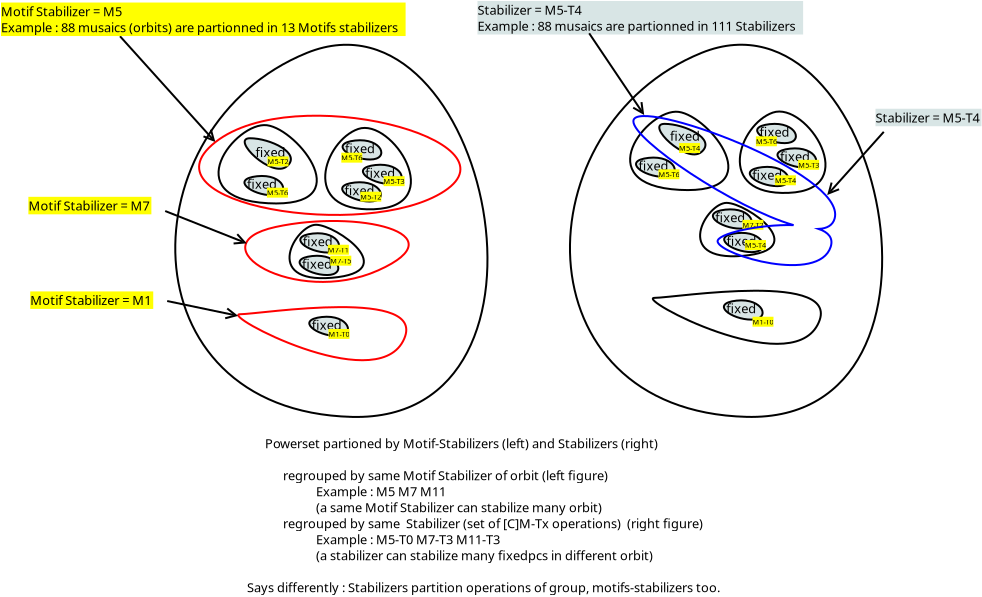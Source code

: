 <?xml version="1.0" encoding="UTF-8"?>
<dia:diagram xmlns:dia="http://www.lysator.liu.se/~alla/dia/">
  <dia:layer name="Arrière-plan" visible="true" connectable="true" active="true">
    <dia:object type="Standard - Beziergon" version="0" id="O0">
      <dia:attribute name="obj_pos">
        <dia:point val="20.294,6.383"/>
      </dia:attribute>
      <dia:attribute name="obj_bb">
        <dia:rectangle val="13.663,5.927;29.374,24.636"/>
      </dia:attribute>
      <dia:attribute name="bez_points">
        <dia:point val="20.294,6.383"/>
        <dia:point val="29.294,2.733"/>
        <dia:point val="34.044,24.883"/>
        <dia:point val="22.544,24.583"/>
        <dia:point val="11.044,24.283"/>
        <dia:point val="11.294,10.033"/>
      </dia:attribute>
      <dia:attribute name="corner_types">
        <dia:enum val="0"/>
        <dia:enum val="0"/>
        <dia:enum val="0"/>
      </dia:attribute>
      <dia:attribute name="show_background">
        <dia:boolean val="true"/>
      </dia:attribute>
    </dia:object>
    <dia:object type="Standard - Line" version="0" id="O1">
      <dia:attribute name="obj_pos">
        <dia:point val="15.719,10.844"/>
      </dia:attribute>
      <dia:attribute name="obj_bb">
        <dia:rectangle val="10.879,5.479;15.789,10.914"/>
      </dia:attribute>
      <dia:attribute name="conn_endpoints">
        <dia:point val="15.719,10.844"/>
        <dia:point val="10.95,5.55"/>
      </dia:attribute>
      <dia:attribute name="numcp">
        <dia:int val="1"/>
      </dia:attribute>
      <dia:attribute name="start_arrow">
        <dia:enum val="1"/>
      </dia:attribute>
      <dia:attribute name="start_arrow_length">
        <dia:real val="0.5"/>
      </dia:attribute>
      <dia:attribute name="start_arrow_width">
        <dia:real val="0.5"/>
      </dia:attribute>
      <dia:connections>
        <dia:connection handle="0" to="O29" connection="0"/>
      </dia:connections>
    </dia:object>
    <dia:object type="Standard - Text" version="1" id="O2">
      <dia:attribute name="obj_pos">
        <dia:point val="5,4.55"/>
      </dia:attribute>
      <dia:attribute name="obj_bb">
        <dia:rectangle val="5,3.955;26.87,5.503"/>
      </dia:attribute>
      <dia:attribute name="text">
        <dia:composite type="text">
          <dia:attribute name="string">
            <dia:string>#Motif Stabilizer = M5
Example : 88 musaics (orbits) are partionned in 13 Motifs stabilizers#</dia:string>
          </dia:attribute>
          <dia:attribute name="font">
            <dia:font family="sans" style="0" name="Helvetica"/>
          </dia:attribute>
          <dia:attribute name="height">
            <dia:real val="0.8"/>
          </dia:attribute>
          <dia:attribute name="pos">
            <dia:point val="5,4.55"/>
          </dia:attribute>
          <dia:attribute name="color">
            <dia:color val="#000000ff"/>
          </dia:attribute>
          <dia:attribute name="alignment">
            <dia:enum val="0"/>
          </dia:attribute>
        </dia:composite>
      </dia:attribute>
      <dia:attribute name="valign">
        <dia:enum val="3"/>
      </dia:attribute>
      <dia:attribute name="fill_color">
        <dia:color val="#ffff00ff"/>
      </dia:attribute>
      <dia:attribute name="show_background">
        <dia:boolean val="true"/>
      </dia:attribute>
    </dia:object>
    <dia:object type="Standard - Beziergon" version="0" id="O3">
      <dia:attribute name="obj_pos">
        <dia:point val="18.3,10"/>
      </dia:attribute>
      <dia:attribute name="obj_bb">
        <dia:rectangle val="15.827,9.942;20.839,13.961"/>
      </dia:attribute>
      <dia:attribute name="bez_points">
        <dia:point val="18.3,10"/>
        <dia:point val="19.85,10.2"/>
        <dia:point val="23,14.15"/>
        <dia:point val="18.35,13.9"/>
        <dia:point val="13.7,13.65"/>
        <dia:point val="16.75,9.8"/>
      </dia:attribute>
      <dia:attribute name="corner_types">
        <dia:enum val="0"/>
        <dia:enum val="0"/>
        <dia:enum val="0"/>
      </dia:attribute>
      <dia:attribute name="show_background">
        <dia:boolean val="true"/>
      </dia:attribute>
    </dia:object>
    <dia:object type="Standard - Beziergon" version="0" id="O4">
      <dia:attribute name="obj_pos">
        <dia:point val="22.86,10.187"/>
      </dia:attribute>
      <dia:attribute name="obj_bb">
        <dia:rectangle val="21.161,10.084;25.546,14.255"/>
      </dia:attribute>
      <dia:attribute name="bez_points">
        <dia:point val="22.86,10.187"/>
        <dia:point val="24.55,9.6"/>
        <dia:point val="27.4,14.05"/>
        <dia:point val="23.65,14.2"/>
        <dia:point val="19.9,14.35"/>
        <dia:point val="21.171,10.774"/>
      </dia:attribute>
      <dia:attribute name="corner_types">
        <dia:enum val="0"/>
        <dia:enum val="0"/>
        <dia:enum val="0"/>
      </dia:attribute>
      <dia:attribute name="show_background">
        <dia:boolean val="true"/>
      </dia:attribute>
    </dia:object>
    <dia:object type="Standard - Beziergon" version="0" id="O5">
      <dia:attribute name="obj_pos">
        <dia:point val="16.95,19.45"/>
      </dia:attribute>
      <dia:attribute name="obj_bb">
        <dia:rectangle val="16.811,19.044;25.314,21.799"/>
      </dia:attribute>
      <dia:attribute name="bez_points">
        <dia:point val="16.95,19.45"/>
        <dia:point val="17.95,19.45"/>
        <dia:point val="26.55,18.05"/>
        <dia:point val="25.1,20.8"/>
        <dia:point val="23.65,23.55"/>
        <dia:point val="15.95,19.45"/>
      </dia:attribute>
      <dia:attribute name="corner_types">
        <dia:enum val="0"/>
        <dia:enum val="0"/>
        <dia:enum val="0"/>
      </dia:attribute>
      <dia:attribute name="line_color">
        <dia:color val="#ff0000ff"/>
      </dia:attribute>
      <dia:attribute name="show_background">
        <dia:boolean val="true"/>
      </dia:attribute>
    </dia:object>
    <dia:object type="Standard - Beziergon" version="0" id="O6">
      <dia:attribute name="obj_pos">
        <dia:point val="17.45,10.65"/>
      </dia:attribute>
      <dia:attribute name="obj_bb">
        <dia:rectangle val="17.135,10.6;19.544,12.227"/>
      </dia:attribute>
      <dia:attribute name="bez_points">
        <dia:point val="17.45,10.65"/>
        <dia:point val="18.45,10.65"/>
        <dia:point val="20.05,11.4"/>
        <dia:point val="19.3,12.05"/>
        <dia:point val="18.55,12.7"/>
        <dia:point val="16.45,10.65"/>
      </dia:attribute>
      <dia:attribute name="corner_types">
        <dia:enum val="0"/>
        <dia:enum val="0"/>
        <dia:enum val="0"/>
      </dia:attribute>
      <dia:attribute name="inner_color">
        <dia:color val="#d8e5e5ff"/>
      </dia:attribute>
      <dia:attribute name="show_background">
        <dia:boolean val="true"/>
      </dia:attribute>
    </dia:object>
    <dia:object type="Standard - Text" version="1" id="O7">
      <dia:attribute name="obj_pos">
        <dia:point val="17.719,11.594"/>
      </dia:attribute>
      <dia:attribute name="obj_bb">
        <dia:rectangle val="17.719,10.999;19.284,11.746"/>
      </dia:attribute>
      <dia:attribute name="text">
        <dia:composite type="text">
          <dia:attribute name="string">
            <dia:string>#fixed#</dia:string>
          </dia:attribute>
          <dia:attribute name="font">
            <dia:font family="sans" style="0" name="Helvetica"/>
          </dia:attribute>
          <dia:attribute name="height">
            <dia:real val="0.8"/>
          </dia:attribute>
          <dia:attribute name="pos">
            <dia:point val="17.719,11.594"/>
          </dia:attribute>
          <dia:attribute name="color">
            <dia:color val="#000000ff"/>
          </dia:attribute>
          <dia:attribute name="alignment">
            <dia:enum val="0"/>
          </dia:attribute>
        </dia:composite>
      </dia:attribute>
      <dia:attribute name="valign">
        <dia:enum val="3"/>
      </dia:attribute>
      <dia:connections>
        <dia:connection handle="0" to="O6" connection="3"/>
      </dia:connections>
    </dia:object>
    <dia:group>
      <dia:attribute name="meta">
        <dia:composite type="dict"/>
      </dia:attribute>
      <dia:attribute name="matrix"/>
      <dia:object type="Standard - Beziergon" version="0" id="O8">
        <dia:attribute name="obj_pos">
          <dia:point val="17.8,12.55"/>
        </dia:attribute>
        <dia:attribute name="obj_bb">
          <dia:rectangle val="17.122,12.486;19.158,13.55"/>
        </dia:attribute>
        <dia:attribute name="bez_points">
          <dia:point val="17.8,12.55"/>
          <dia:point val="19.15,12.4"/>
          <dia:point val="19.55,13.5"/>
          <dia:point val="18.55,13.5"/>
          <dia:point val="17.55,13.5"/>
          <dia:point val="16.45,12.7"/>
        </dia:attribute>
        <dia:attribute name="corner_types">
          <dia:enum val="0"/>
          <dia:enum val="0"/>
          <dia:enum val="0"/>
        </dia:attribute>
        <dia:attribute name="inner_color">
          <dia:color val="#d8e5e5ff"/>
        </dia:attribute>
        <dia:attribute name="show_background">
          <dia:boolean val="true"/>
        </dia:attribute>
      </dia:object>
      <dia:object type="Standard - Text" version="1" id="O9">
        <dia:attribute name="obj_pos">
          <dia:point val="17.294,13.181"/>
        </dia:attribute>
        <dia:attribute name="obj_bb">
          <dia:rectangle val="17.294,12.586;18.859,13.334"/>
        </dia:attribute>
        <dia:attribute name="text">
          <dia:composite type="text">
            <dia:attribute name="string">
              <dia:string>#fixed#</dia:string>
            </dia:attribute>
            <dia:attribute name="font">
              <dia:font family="sans" style="0" name="Helvetica"/>
            </dia:attribute>
            <dia:attribute name="height">
              <dia:real val="0.8"/>
            </dia:attribute>
            <dia:attribute name="pos">
              <dia:point val="17.294,13.181"/>
            </dia:attribute>
            <dia:attribute name="color">
              <dia:color val="#000000ff"/>
            </dia:attribute>
            <dia:attribute name="alignment">
              <dia:enum val="0"/>
            </dia:attribute>
          </dia:composite>
        </dia:attribute>
        <dia:attribute name="valign">
          <dia:enum val="3"/>
        </dia:attribute>
      </dia:object>
    </dia:group>
    <dia:group>
      <dia:attribute name="meta">
        <dia:composite type="dict"/>
      </dia:attribute>
      <dia:attribute name="matrix"/>
      <dia:object type="Standard - Beziergon" version="0" id="O10">
        <dia:attribute name="obj_pos">
          <dia:point val="21.043,19.589"/>
        </dia:attribute>
        <dia:attribute name="obj_bb">
          <dia:rectangle val="20.365,19.525;22.401,20.589"/>
        </dia:attribute>
        <dia:attribute name="bez_points">
          <dia:point val="21.043,19.589"/>
          <dia:point val="22.393,19.439"/>
          <dia:point val="22.793,20.539"/>
          <dia:point val="21.793,20.539"/>
          <dia:point val="20.793,20.539"/>
          <dia:point val="19.693,19.739"/>
        </dia:attribute>
        <dia:attribute name="corner_types">
          <dia:enum val="0"/>
          <dia:enum val="0"/>
          <dia:enum val="0"/>
        </dia:attribute>
        <dia:attribute name="inner_color">
          <dia:color val="#d8e5e5ff"/>
        </dia:attribute>
        <dia:attribute name="show_background">
          <dia:boolean val="true"/>
        </dia:attribute>
      </dia:object>
      <dia:object type="Standard - Text" version="1" id="O11">
        <dia:attribute name="obj_pos">
          <dia:point val="20.537,20.22"/>
        </dia:attribute>
        <dia:attribute name="obj_bb">
          <dia:rectangle val="20.537,19.625;22.102,20.373"/>
        </dia:attribute>
        <dia:attribute name="text">
          <dia:composite type="text">
            <dia:attribute name="string">
              <dia:string>#fixed#</dia:string>
            </dia:attribute>
            <dia:attribute name="font">
              <dia:font family="sans" style="0" name="Helvetica"/>
            </dia:attribute>
            <dia:attribute name="height">
              <dia:real val="0.8"/>
            </dia:attribute>
            <dia:attribute name="pos">
              <dia:point val="20.537,20.22"/>
            </dia:attribute>
            <dia:attribute name="color">
              <dia:color val="#000000ff"/>
            </dia:attribute>
            <dia:attribute name="alignment">
              <dia:enum val="0"/>
            </dia:attribute>
          </dia:composite>
        </dia:attribute>
        <dia:attribute name="valign">
          <dia:enum val="3"/>
        </dia:attribute>
      </dia:object>
    </dia:group>
    <dia:group>
      <dia:attribute name="meta">
        <dia:composite type="dict"/>
      </dia:attribute>
      <dia:attribute name="matrix"/>
      <dia:object type="Standard - Beziergon" version="0" id="O12">
        <dia:attribute name="obj_pos">
          <dia:point val="22.708,10.764"/>
        </dia:attribute>
        <dia:attribute name="obj_bb">
          <dia:rectangle val="22.03,10.7;24.066,11.764"/>
        </dia:attribute>
        <dia:attribute name="bez_points">
          <dia:point val="22.708,10.764"/>
          <dia:point val="24.058,10.614"/>
          <dia:point val="24.458,11.714"/>
          <dia:point val="23.458,11.714"/>
          <dia:point val="22.458,11.714"/>
          <dia:point val="21.358,10.914"/>
        </dia:attribute>
        <dia:attribute name="corner_types">
          <dia:enum val="0"/>
          <dia:enum val="0"/>
          <dia:enum val="0"/>
        </dia:attribute>
        <dia:attribute name="inner_color">
          <dia:color val="#d8e5e5ff"/>
        </dia:attribute>
        <dia:attribute name="show_background">
          <dia:boolean val="true"/>
        </dia:attribute>
      </dia:object>
      <dia:object type="Standard - Text" version="1" id="O13">
        <dia:attribute name="obj_pos">
          <dia:point val="22.201,11.395"/>
        </dia:attribute>
        <dia:attribute name="obj_bb">
          <dia:rectangle val="22.201,10.8;23.767,11.548"/>
        </dia:attribute>
        <dia:attribute name="text">
          <dia:composite type="text">
            <dia:attribute name="string">
              <dia:string>#fixed#</dia:string>
            </dia:attribute>
            <dia:attribute name="font">
              <dia:font family="sans" style="0" name="Helvetica"/>
            </dia:attribute>
            <dia:attribute name="height">
              <dia:real val="0.8"/>
            </dia:attribute>
            <dia:attribute name="pos">
              <dia:point val="22.201,11.395"/>
            </dia:attribute>
            <dia:attribute name="color">
              <dia:color val="#000000ff"/>
            </dia:attribute>
            <dia:attribute name="alignment">
              <dia:enum val="0"/>
            </dia:attribute>
          </dia:composite>
        </dia:attribute>
        <dia:attribute name="valign">
          <dia:enum val="3"/>
        </dia:attribute>
      </dia:object>
    </dia:group>
    <dia:group>
      <dia:attribute name="meta">
        <dia:composite type="dict"/>
      </dia:attribute>
      <dia:attribute name="matrix"/>
      <dia:object type="Standard - Beziergon" version="0" id="O14">
        <dia:attribute name="obj_pos">
          <dia:point val="23.723,11.989"/>
        </dia:attribute>
        <dia:attribute name="obj_bb">
          <dia:rectangle val="23.045,11.925;25.081,12.989"/>
        </dia:attribute>
        <dia:attribute name="bez_points">
          <dia:point val="23.723,11.989"/>
          <dia:point val="25.073,11.839"/>
          <dia:point val="25.473,12.939"/>
          <dia:point val="24.473,12.939"/>
          <dia:point val="23.473,12.939"/>
          <dia:point val="22.373,12.139"/>
        </dia:attribute>
        <dia:attribute name="corner_types">
          <dia:enum val="0"/>
          <dia:enum val="0"/>
          <dia:enum val="0"/>
        </dia:attribute>
        <dia:attribute name="inner_color">
          <dia:color val="#d8e5e5ff"/>
        </dia:attribute>
        <dia:attribute name="show_background">
          <dia:boolean val="true"/>
        </dia:attribute>
      </dia:object>
      <dia:object type="Standard - Text" version="1" id="O15">
        <dia:attribute name="obj_pos">
          <dia:point val="23.216,12.62"/>
        </dia:attribute>
        <dia:attribute name="obj_bb">
          <dia:rectangle val="23.216,12.025;24.782,12.773"/>
        </dia:attribute>
        <dia:attribute name="text">
          <dia:composite type="text">
            <dia:attribute name="string">
              <dia:string>#fixed#</dia:string>
            </dia:attribute>
            <dia:attribute name="font">
              <dia:font family="sans" style="0" name="Helvetica"/>
            </dia:attribute>
            <dia:attribute name="height">
              <dia:real val="0.8"/>
            </dia:attribute>
            <dia:attribute name="pos">
              <dia:point val="23.216,12.62"/>
            </dia:attribute>
            <dia:attribute name="color">
              <dia:color val="#000000ff"/>
            </dia:attribute>
            <dia:attribute name="alignment">
              <dia:enum val="0"/>
            </dia:attribute>
          </dia:composite>
        </dia:attribute>
        <dia:attribute name="valign">
          <dia:enum val="3"/>
        </dia:attribute>
      </dia:object>
    </dia:group>
    <dia:group>
      <dia:attribute name="meta">
        <dia:composite type="dict"/>
      </dia:attribute>
      <dia:attribute name="matrix"/>
      <dia:object type="Standard - Beziergon" version="0" id="O16">
        <dia:attribute name="obj_pos">
          <dia:point val="22.688,12.864"/>
        </dia:attribute>
        <dia:attribute name="obj_bb">
          <dia:rectangle val="22.01,12.8;24.046,13.864"/>
        </dia:attribute>
        <dia:attribute name="bez_points">
          <dia:point val="22.688,12.864"/>
          <dia:point val="24.038,12.714"/>
          <dia:point val="24.438,13.814"/>
          <dia:point val="23.438,13.814"/>
          <dia:point val="22.438,13.814"/>
          <dia:point val="21.338,13.014"/>
        </dia:attribute>
        <dia:attribute name="corner_types">
          <dia:enum val="0"/>
          <dia:enum val="0"/>
          <dia:enum val="0"/>
        </dia:attribute>
        <dia:attribute name="inner_color">
          <dia:color val="#d8e5e5ff"/>
        </dia:attribute>
        <dia:attribute name="show_background">
          <dia:boolean val="true"/>
        </dia:attribute>
      </dia:object>
      <dia:object type="Standard - Text" version="1" id="O17">
        <dia:attribute name="obj_pos">
          <dia:point val="22.181,13.495"/>
        </dia:attribute>
        <dia:attribute name="obj_bb">
          <dia:rectangle val="22.181,12.9;23.747,13.648"/>
        </dia:attribute>
        <dia:attribute name="text">
          <dia:composite type="text">
            <dia:attribute name="string">
              <dia:string>#fixed#</dia:string>
            </dia:attribute>
            <dia:attribute name="font">
              <dia:font family="sans" style="0" name="Helvetica"/>
            </dia:attribute>
            <dia:attribute name="height">
              <dia:real val="0.8"/>
            </dia:attribute>
            <dia:attribute name="pos">
              <dia:point val="22.181,13.495"/>
            </dia:attribute>
            <dia:attribute name="color">
              <dia:color val="#000000ff"/>
            </dia:attribute>
            <dia:attribute name="alignment">
              <dia:enum val="0"/>
            </dia:attribute>
          </dia:composite>
        </dia:attribute>
        <dia:attribute name="valign">
          <dia:enum val="3"/>
        </dia:attribute>
      </dia:object>
    </dia:group>
    <dia:object type="Standard - Beziergon" version="0" id="O18">
      <dia:attribute name="obj_pos">
        <dia:point val="20.75,14.976"/>
      </dia:attribute>
      <dia:attribute name="obj_bb">
        <dia:rectangle val="19.376,14.926;23.193,17.698"/>
      </dia:attribute>
      <dia:attribute name="bez_points">
        <dia:point val="20.75,14.976"/>
        <dia:point val="21.75,14.976"/>
        <dia:point val="25.1,17.326"/>
        <dia:point val="21.55,17.626"/>
        <dia:point val="18,17.926"/>
        <dia:point val="19.75,14.976"/>
      </dia:attribute>
      <dia:attribute name="corner_types">
        <dia:enum val="0"/>
        <dia:enum val="0"/>
        <dia:enum val="0"/>
      </dia:attribute>
      <dia:attribute name="show_background">
        <dia:boolean val="true"/>
      </dia:attribute>
    </dia:object>
    <dia:group>
      <dia:attribute name="meta">
        <dia:composite type="dict"/>
      </dia:attribute>
      <dia:attribute name="matrix"/>
      <dia:object type="Standard - Beziergon" version="0" id="O19">
        <dia:attribute name="obj_pos">
          <dia:point val="20.593,15.415"/>
        </dia:attribute>
        <dia:attribute name="obj_bb">
          <dia:rectangle val="19.915,15.351;21.951,16.415"/>
        </dia:attribute>
        <dia:attribute name="bez_points">
          <dia:point val="20.593,15.415"/>
          <dia:point val="21.943,15.265"/>
          <dia:point val="22.343,16.365"/>
          <dia:point val="21.343,16.365"/>
          <dia:point val="20.343,16.365"/>
          <dia:point val="19.243,15.565"/>
        </dia:attribute>
        <dia:attribute name="corner_types">
          <dia:enum val="0"/>
          <dia:enum val="0"/>
          <dia:enum val="0"/>
        </dia:attribute>
        <dia:attribute name="inner_color">
          <dia:color val="#d8e5e5ff"/>
        </dia:attribute>
        <dia:attribute name="show_background">
          <dia:boolean val="true"/>
        </dia:attribute>
      </dia:object>
      <dia:object type="Standard - Text" version="1" id="O20">
        <dia:attribute name="obj_pos">
          <dia:point val="20.087,16.046"/>
        </dia:attribute>
        <dia:attribute name="obj_bb">
          <dia:rectangle val="20.087,15.451;21.651,16.199"/>
        </dia:attribute>
        <dia:attribute name="text">
          <dia:composite type="text">
            <dia:attribute name="string">
              <dia:string>#fixed#</dia:string>
            </dia:attribute>
            <dia:attribute name="font">
              <dia:font family="sans" style="0" name="Helvetica"/>
            </dia:attribute>
            <dia:attribute name="height">
              <dia:real val="0.8"/>
            </dia:attribute>
            <dia:attribute name="pos">
              <dia:point val="20.087,16.046"/>
            </dia:attribute>
            <dia:attribute name="color">
              <dia:color val="#000000ff"/>
            </dia:attribute>
            <dia:attribute name="alignment">
              <dia:enum val="0"/>
            </dia:attribute>
          </dia:composite>
        </dia:attribute>
        <dia:attribute name="valign">
          <dia:enum val="3"/>
        </dia:attribute>
      </dia:object>
    </dia:group>
    <dia:group>
      <dia:attribute name="meta">
        <dia:composite type="dict"/>
      </dia:attribute>
      <dia:attribute name="matrix"/>
      <dia:object type="Standard - Beziergon" version="0" id="O21">
        <dia:attribute name="obj_pos">
          <dia:point val="20.558,16.54"/>
        </dia:attribute>
        <dia:attribute name="obj_bb">
          <dia:rectangle val="19.88,16.476;21.916,17.54"/>
        </dia:attribute>
        <dia:attribute name="bez_points">
          <dia:point val="20.558,16.54"/>
          <dia:point val="21.908,16.39"/>
          <dia:point val="22.308,17.49"/>
          <dia:point val="21.308,17.49"/>
          <dia:point val="20.308,17.49"/>
          <dia:point val="19.208,16.69"/>
        </dia:attribute>
        <dia:attribute name="corner_types">
          <dia:enum val="0"/>
          <dia:enum val="0"/>
          <dia:enum val="0"/>
        </dia:attribute>
        <dia:attribute name="inner_color">
          <dia:color val="#d8e5e5ff"/>
        </dia:attribute>
        <dia:attribute name="show_background">
          <dia:boolean val="true"/>
        </dia:attribute>
      </dia:object>
      <dia:object type="Standard - Text" version="1" id="O22">
        <dia:attribute name="obj_pos">
          <dia:point val="20.052,17.171"/>
        </dia:attribute>
        <dia:attribute name="obj_bb">
          <dia:rectangle val="20.052,16.576;21.616,17.324"/>
        </dia:attribute>
        <dia:attribute name="text">
          <dia:composite type="text">
            <dia:attribute name="string">
              <dia:string>#fixed#</dia:string>
            </dia:attribute>
            <dia:attribute name="font">
              <dia:font family="sans" style="0" name="Helvetica"/>
            </dia:attribute>
            <dia:attribute name="height">
              <dia:real val="0.8"/>
            </dia:attribute>
            <dia:attribute name="pos">
              <dia:point val="20.052,17.171"/>
            </dia:attribute>
            <dia:attribute name="color">
              <dia:color val="#000000ff"/>
            </dia:attribute>
            <dia:attribute name="alignment">
              <dia:enum val="0"/>
            </dia:attribute>
          </dia:composite>
        </dia:attribute>
        <dia:attribute name="valign">
          <dia:enum val="3"/>
        </dia:attribute>
      </dia:object>
    </dia:group>
    <dia:object type="Standard - Text" version="1" id="O23">
      <dia:attribute name="obj_pos">
        <dia:point val="14.9,26.15"/>
      </dia:attribute>
      <dia:attribute name="obj_bb">
        <dia:rectangle val="14.9,25.536;43.799,33.54"/>
      </dia:attribute>
      <dia:attribute name="text">
        <dia:composite type="text">
          <dia:attribute name="string">
            <dia:string>#                      Powerset partioned by Motif-Stabilizers (left) and Stabilizers (right)

                            regrouped by same Motif Stabilizer of orbit (left figure)  
                                       Example : M5 M7 M11 
                                       (a same Motif Stabilizer can stabilize many orbit)  
                            regrouped by same  Stabilizer (set of [C]M-Tx operations)  (right figure) 
                                       Example : M5-T0 M7-T3 M11-T3 
                                       (a stabilizer can stabilize many fixedpcs in different orbit)

                Says differently : Stabilizers partition operations of group, motifs-stabilizers too.#</dia:string>
          </dia:attribute>
          <dia:attribute name="font">
            <dia:font family="sans" style="0" name="Helvetica"/>
          </dia:attribute>
          <dia:attribute name="height">
            <dia:real val="0.8"/>
          </dia:attribute>
          <dia:attribute name="pos">
            <dia:point val="14.9,26.15"/>
          </dia:attribute>
          <dia:attribute name="color">
            <dia:color val="#000000ff"/>
          </dia:attribute>
          <dia:attribute name="alignment">
            <dia:enum val="0"/>
          </dia:attribute>
        </dia:composite>
      </dia:attribute>
      <dia:attribute name="valign">
        <dia:enum val="3"/>
      </dia:attribute>
    </dia:object>
    <dia:object type="Standard - Text" version="1" id="O24">
      <dia:attribute name="obj_pos">
        <dia:point val="18.325,11.95"/>
      </dia:attribute>
      <dia:attribute name="obj_bb">
        <dia:rectangle val="18.325,11.613;19.422,12.037"/>
      </dia:attribute>
      <dia:attribute name="text">
        <dia:composite type="text">
          <dia:attribute name="string">
            <dia:string>#M5-T2#</dia:string>
          </dia:attribute>
          <dia:attribute name="font">
            <dia:font family="sans" style="0" name="Helvetica"/>
          </dia:attribute>
          <dia:attribute name="height">
            <dia:real val="0.454"/>
          </dia:attribute>
          <dia:attribute name="pos">
            <dia:point val="18.325,11.95"/>
          </dia:attribute>
          <dia:attribute name="color">
            <dia:color val="#000000ff"/>
          </dia:attribute>
          <dia:attribute name="alignment">
            <dia:enum val="0"/>
          </dia:attribute>
        </dia:composite>
      </dia:attribute>
      <dia:attribute name="valign">
        <dia:enum val="3"/>
      </dia:attribute>
      <dia:attribute name="fill_color">
        <dia:color val="#ffff00ff"/>
      </dia:attribute>
      <dia:attribute name="show_background">
        <dia:boolean val="true"/>
      </dia:attribute>
      <dia:connections>
        <dia:connection handle="0" to="O3" connection="4"/>
      </dia:connections>
    </dia:object>
    <dia:object type="Standard - Text" version="1" id="O25">
      <dia:attribute name="obj_pos">
        <dia:point val="22.965,13.713"/>
      </dia:attribute>
      <dia:attribute name="obj_bb">
        <dia:rectangle val="22.965,13.375;24.062,13.8"/>
      </dia:attribute>
      <dia:attribute name="text">
        <dia:composite type="text">
          <dia:attribute name="string">
            <dia:string>#M5-T2#</dia:string>
          </dia:attribute>
          <dia:attribute name="font">
            <dia:font family="sans" style="0" name="Helvetica"/>
          </dia:attribute>
          <dia:attribute name="height">
            <dia:real val="0.454"/>
          </dia:attribute>
          <dia:attribute name="pos">
            <dia:point val="22.965,13.713"/>
          </dia:attribute>
          <dia:attribute name="color">
            <dia:color val="#000000ff"/>
          </dia:attribute>
          <dia:attribute name="alignment">
            <dia:enum val="0"/>
          </dia:attribute>
        </dia:composite>
      </dia:attribute>
      <dia:attribute name="valign">
        <dia:enum val="3"/>
      </dia:attribute>
      <dia:attribute name="fill_color">
        <dia:color val="#ffff00ff"/>
      </dia:attribute>
      <dia:attribute name="show_background">
        <dia:boolean val="true"/>
      </dia:attribute>
    </dia:object>
    <dia:object type="Standard - Text" version="1" id="O26">
      <dia:attribute name="obj_pos">
        <dia:point val="24.13,12.938"/>
      </dia:attribute>
      <dia:attribute name="obj_bb">
        <dia:rectangle val="24.13,12.6;25.227,13.025"/>
      </dia:attribute>
      <dia:attribute name="text">
        <dia:composite type="text">
          <dia:attribute name="string">
            <dia:string>#M5-T3#</dia:string>
          </dia:attribute>
          <dia:attribute name="font">
            <dia:font family="sans" style="0" name="Helvetica"/>
          </dia:attribute>
          <dia:attribute name="height">
            <dia:real val="0.454"/>
          </dia:attribute>
          <dia:attribute name="pos">
            <dia:point val="24.13,12.938"/>
          </dia:attribute>
          <dia:attribute name="color">
            <dia:color val="#000000ff"/>
          </dia:attribute>
          <dia:attribute name="alignment">
            <dia:enum val="0"/>
          </dia:attribute>
        </dia:composite>
      </dia:attribute>
      <dia:attribute name="valign">
        <dia:enum val="3"/>
      </dia:attribute>
      <dia:attribute name="fill_color">
        <dia:color val="#ffff00ff"/>
      </dia:attribute>
      <dia:attribute name="show_background">
        <dia:boolean val="true"/>
      </dia:attribute>
    </dia:object>
    <dia:object type="Standard - Text" version="1" id="O27">
      <dia:attribute name="obj_pos">
        <dia:point val="18.295,13.512"/>
      </dia:attribute>
      <dia:attribute name="obj_bb">
        <dia:rectangle val="18.295,13.175;19.392,13.6"/>
      </dia:attribute>
      <dia:attribute name="text">
        <dia:composite type="text">
          <dia:attribute name="string">
            <dia:string>#M5-T6#</dia:string>
          </dia:attribute>
          <dia:attribute name="font">
            <dia:font family="sans" style="0" name="Helvetica"/>
          </dia:attribute>
          <dia:attribute name="height">
            <dia:real val="0.454"/>
          </dia:attribute>
          <dia:attribute name="pos">
            <dia:point val="18.295,13.512"/>
          </dia:attribute>
          <dia:attribute name="color">
            <dia:color val="#000000ff"/>
          </dia:attribute>
          <dia:attribute name="alignment">
            <dia:enum val="0"/>
          </dia:attribute>
        </dia:composite>
      </dia:attribute>
      <dia:attribute name="valign">
        <dia:enum val="3"/>
      </dia:attribute>
      <dia:attribute name="fill_color">
        <dia:color val="#ffff00ff"/>
      </dia:attribute>
      <dia:attribute name="show_background">
        <dia:boolean val="true"/>
      </dia:attribute>
    </dia:object>
    <dia:object type="Standard - Text" version="1" id="O28">
      <dia:attribute name="obj_pos">
        <dia:point val="22.015,11.762"/>
      </dia:attribute>
      <dia:attribute name="obj_bb">
        <dia:rectangle val="22.015,11.425;23.113,11.85"/>
      </dia:attribute>
      <dia:attribute name="text">
        <dia:composite type="text">
          <dia:attribute name="string">
            <dia:string>#M5-T6#</dia:string>
          </dia:attribute>
          <dia:attribute name="font">
            <dia:font family="sans" style="0" name="Helvetica"/>
          </dia:attribute>
          <dia:attribute name="height">
            <dia:real val="0.454"/>
          </dia:attribute>
          <dia:attribute name="pos">
            <dia:point val="22.015,11.762"/>
          </dia:attribute>
          <dia:attribute name="color">
            <dia:color val="#000000ff"/>
          </dia:attribute>
          <dia:attribute name="alignment">
            <dia:enum val="0"/>
          </dia:attribute>
        </dia:composite>
      </dia:attribute>
      <dia:attribute name="valign">
        <dia:enum val="3"/>
      </dia:attribute>
      <dia:attribute name="fill_color">
        <dia:color val="#ffff00ff"/>
      </dia:attribute>
      <dia:attribute name="show_background">
        <dia:boolean val="true"/>
      </dia:attribute>
    </dia:object>
    <dia:object type="Standard - Beziergon" version="0" id="O29">
      <dia:attribute name="obj_pos">
        <dia:point val="15.719,10.844"/>
      </dia:attribute>
      <dia:attribute name="obj_bb">
        <dia:rectangle val="14.855,9.472;28.02,14.535"/>
      </dia:attribute>
      <dia:attribute name="bez_points">
        <dia:point val="15.719,10.844"/>
        <dia:point val="19.669,7.744"/>
        <dia:point val="31.069,10.735"/>
        <dia:point val="27.169,13.294"/>
        <dia:point val="23.269,15.852"/>
        <dia:point val="11.769,13.944"/>
      </dia:attribute>
      <dia:attribute name="corner_types">
        <dia:enum val="0"/>
        <dia:enum val="0"/>
        <dia:enum val="0"/>
      </dia:attribute>
      <dia:attribute name="line_color">
        <dia:color val="#ff0000ff"/>
      </dia:attribute>
      <dia:attribute name="show_background">
        <dia:boolean val="false"/>
      </dia:attribute>
    </dia:object>
    <dia:object type="Standard - Beziergon" version="0" id="O30">
      <dia:attribute name="obj_pos">
        <dia:point val="40.029,6.381"/>
      </dia:attribute>
      <dia:attribute name="obj_bb">
        <dia:rectangle val="33.398,5.925;49.109,24.634"/>
      </dia:attribute>
      <dia:attribute name="bez_points">
        <dia:point val="40.029,6.381"/>
        <dia:point val="49.029,2.731"/>
        <dia:point val="53.779,24.881"/>
        <dia:point val="42.279,24.581"/>
        <dia:point val="30.779,24.281"/>
        <dia:point val="31.029,10.031"/>
      </dia:attribute>
      <dia:attribute name="corner_types">
        <dia:enum val="0"/>
        <dia:enum val="0"/>
        <dia:enum val="0"/>
      </dia:attribute>
      <dia:attribute name="show_background">
        <dia:boolean val="true"/>
      </dia:attribute>
    </dia:object>
    <dia:object type="Standard - Beziergon" version="0" id="O31">
      <dia:attribute name="obj_pos">
        <dia:point val="38.879,9.331"/>
      </dia:attribute>
      <dia:attribute name="obj_bb">
        <dia:rectangle val="36.406,9.274;41.418,13.293"/>
      </dia:attribute>
      <dia:attribute name="bez_points">
        <dia:point val="38.879,9.331"/>
        <dia:point val="40.429,9.531"/>
        <dia:point val="43.579,13.481"/>
        <dia:point val="38.929,13.231"/>
        <dia:point val="34.279,12.981"/>
        <dia:point val="37.329,9.131"/>
      </dia:attribute>
      <dia:attribute name="corner_types">
        <dia:enum val="0"/>
        <dia:enum val="0"/>
        <dia:enum val="0"/>
      </dia:attribute>
      <dia:attribute name="show_background">
        <dia:boolean val="true"/>
      </dia:attribute>
    </dia:object>
    <dia:object type="Standard - Beziergon" version="0" id="O32">
      <dia:attribute name="obj_pos">
        <dia:point val="43.589,9.368"/>
      </dia:attribute>
      <dia:attribute name="obj_bb">
        <dia:rectangle val="41.89,9.265;46.275,13.436"/>
      </dia:attribute>
      <dia:attribute name="bez_points">
        <dia:point val="43.589,9.368"/>
        <dia:point val="45.279,8.781"/>
        <dia:point val="48.129,13.231"/>
        <dia:point val="44.379,13.381"/>
        <dia:point val="40.629,13.531"/>
        <dia:point val="41.9,9.956"/>
      </dia:attribute>
      <dia:attribute name="corner_types">
        <dia:enum val="0"/>
        <dia:enum val="0"/>
        <dia:enum val="0"/>
      </dia:attribute>
      <dia:attribute name="show_background">
        <dia:boolean val="true"/>
      </dia:attribute>
    </dia:object>
    <dia:object type="Standard - Beziergon" version="0" id="O33">
      <dia:attribute name="obj_pos">
        <dia:point val="37.679,18.631"/>
      </dia:attribute>
      <dia:attribute name="obj_bb">
        <dia:rectangle val="37.54,18.225;46.043,20.98"/>
      </dia:attribute>
      <dia:attribute name="bez_points">
        <dia:point val="37.679,18.631"/>
        <dia:point val="38.679,18.631"/>
        <dia:point val="47.279,17.231"/>
        <dia:point val="45.829,19.981"/>
        <dia:point val="44.379,22.731"/>
        <dia:point val="36.679,18.631"/>
      </dia:attribute>
      <dia:attribute name="corner_types">
        <dia:enum val="0"/>
        <dia:enum val="0"/>
        <dia:enum val="0"/>
      </dia:attribute>
      <dia:attribute name="show_background">
        <dia:boolean val="true"/>
      </dia:attribute>
    </dia:object>
    <dia:object type="Standard - Beziergon" version="0" id="O34">
      <dia:attribute name="obj_pos">
        <dia:point val="38.179,9.931"/>
      </dia:attribute>
      <dia:attribute name="obj_bb">
        <dia:rectangle val="37.864,9.881;40.273,11.509"/>
      </dia:attribute>
      <dia:attribute name="bez_points">
        <dia:point val="38.179,9.931"/>
        <dia:point val="39.179,9.931"/>
        <dia:point val="40.779,10.681"/>
        <dia:point val="40.029,11.331"/>
        <dia:point val="39.279,11.981"/>
        <dia:point val="37.179,9.931"/>
      </dia:attribute>
      <dia:attribute name="corner_types">
        <dia:enum val="0"/>
        <dia:enum val="0"/>
        <dia:enum val="0"/>
      </dia:attribute>
      <dia:attribute name="inner_color">
        <dia:color val="#d8e5e5ff"/>
      </dia:attribute>
      <dia:attribute name="show_background">
        <dia:boolean val="true"/>
      </dia:attribute>
    </dia:object>
    <dia:object type="Standard - Text" version="1" id="O35">
      <dia:attribute name="obj_pos">
        <dia:point val="38.448,10.775"/>
      </dia:attribute>
      <dia:attribute name="obj_bb">
        <dia:rectangle val="38.448,10.18;40.013,10.928"/>
      </dia:attribute>
      <dia:attribute name="text">
        <dia:composite type="text">
          <dia:attribute name="string">
            <dia:string>#fixed#</dia:string>
          </dia:attribute>
          <dia:attribute name="font">
            <dia:font family="sans" style="0" name="Helvetica"/>
          </dia:attribute>
          <dia:attribute name="height">
            <dia:real val="0.8"/>
          </dia:attribute>
          <dia:attribute name="pos">
            <dia:point val="38.448,10.775"/>
          </dia:attribute>
          <dia:attribute name="color">
            <dia:color val="#000000ff"/>
          </dia:attribute>
          <dia:attribute name="alignment">
            <dia:enum val="0"/>
          </dia:attribute>
        </dia:composite>
      </dia:attribute>
      <dia:attribute name="valign">
        <dia:enum val="3"/>
      </dia:attribute>
    </dia:object>
    <dia:group>
      <dia:attribute name="meta">
        <dia:composite type="dict"/>
      </dia:attribute>
      <dia:attribute name="matrix"/>
      <dia:object type="Standard - Beziergon" version="0" id="O36">
        <dia:attribute name="obj_pos">
          <dia:point val="37.379,11.631"/>
        </dia:attribute>
        <dia:attribute name="obj_bb">
          <dia:rectangle val="36.701,11.567;38.737,12.631"/>
        </dia:attribute>
        <dia:attribute name="bez_points">
          <dia:point val="37.379,11.631"/>
          <dia:point val="38.729,11.481"/>
          <dia:point val="39.129,12.581"/>
          <dia:point val="38.129,12.581"/>
          <dia:point val="37.129,12.581"/>
          <dia:point val="36.029,11.781"/>
        </dia:attribute>
        <dia:attribute name="corner_types">
          <dia:enum val="0"/>
          <dia:enum val="0"/>
          <dia:enum val="0"/>
        </dia:attribute>
        <dia:attribute name="inner_color">
          <dia:color val="#d8e5e5ff"/>
        </dia:attribute>
        <dia:attribute name="show_background">
          <dia:boolean val="true"/>
        </dia:attribute>
      </dia:object>
      <dia:object type="Standard - Text" version="1" id="O37">
        <dia:attribute name="obj_pos">
          <dia:point val="36.873,12.263"/>
        </dia:attribute>
        <dia:attribute name="obj_bb">
          <dia:rectangle val="36.873,11.668;38.438,12.415"/>
        </dia:attribute>
        <dia:attribute name="text">
          <dia:composite type="text">
            <dia:attribute name="string">
              <dia:string>#fixed#</dia:string>
            </dia:attribute>
            <dia:attribute name="font">
              <dia:font family="sans" style="0" name="Helvetica"/>
            </dia:attribute>
            <dia:attribute name="height">
              <dia:real val="0.8"/>
            </dia:attribute>
            <dia:attribute name="pos">
              <dia:point val="36.873,12.263"/>
            </dia:attribute>
            <dia:attribute name="color">
              <dia:color val="#000000ff"/>
            </dia:attribute>
            <dia:attribute name="alignment">
              <dia:enum val="0"/>
            </dia:attribute>
          </dia:composite>
        </dia:attribute>
        <dia:attribute name="valign">
          <dia:enum val="3"/>
        </dia:attribute>
      </dia:object>
    </dia:group>
    <dia:group>
      <dia:attribute name="meta">
        <dia:composite type="dict"/>
      </dia:attribute>
      <dia:attribute name="matrix"/>
      <dia:object type="Standard - Beziergon" version="0" id="O38">
        <dia:attribute name="obj_pos">
          <dia:point val="41.772,18.77"/>
        </dia:attribute>
        <dia:attribute name="obj_bb">
          <dia:rectangle val="41.094,18.706;43.13,19.77"/>
        </dia:attribute>
        <dia:attribute name="bez_points">
          <dia:point val="41.772,18.77"/>
          <dia:point val="43.122,18.62"/>
          <dia:point val="43.522,19.72"/>
          <dia:point val="42.522,19.72"/>
          <dia:point val="41.522,19.72"/>
          <dia:point val="40.422,18.92"/>
        </dia:attribute>
        <dia:attribute name="corner_types">
          <dia:enum val="0"/>
          <dia:enum val="0"/>
          <dia:enum val="0"/>
        </dia:attribute>
        <dia:attribute name="inner_color">
          <dia:color val="#d8e5e5ff"/>
        </dia:attribute>
        <dia:attribute name="show_background">
          <dia:boolean val="true"/>
        </dia:attribute>
      </dia:object>
      <dia:object type="Standard - Text" version="1" id="O39">
        <dia:attribute name="obj_pos">
          <dia:point val="41.266,19.402"/>
        </dia:attribute>
        <dia:attribute name="obj_bb">
          <dia:rectangle val="41.266,18.807;42.831,19.554"/>
        </dia:attribute>
        <dia:attribute name="text">
          <dia:composite type="text">
            <dia:attribute name="string">
              <dia:string>#fixed#</dia:string>
            </dia:attribute>
            <dia:attribute name="font">
              <dia:font family="sans" style="0" name="Helvetica"/>
            </dia:attribute>
            <dia:attribute name="height">
              <dia:real val="0.8"/>
            </dia:attribute>
            <dia:attribute name="pos">
              <dia:point val="41.266,19.402"/>
            </dia:attribute>
            <dia:attribute name="color">
              <dia:color val="#000000ff"/>
            </dia:attribute>
            <dia:attribute name="alignment">
              <dia:enum val="0"/>
            </dia:attribute>
          </dia:composite>
        </dia:attribute>
        <dia:attribute name="valign">
          <dia:enum val="3"/>
        </dia:attribute>
      </dia:object>
    </dia:group>
    <dia:group>
      <dia:attribute name="meta">
        <dia:composite type="dict"/>
      </dia:attribute>
      <dia:attribute name="matrix"/>
      <dia:object type="Standard - Beziergon" version="0" id="O40">
        <dia:attribute name="obj_pos">
          <dia:point val="43.437,9.945"/>
        </dia:attribute>
        <dia:attribute name="obj_bb">
          <dia:rectangle val="42.759,9.881;44.795,10.945"/>
        </dia:attribute>
        <dia:attribute name="bez_points">
          <dia:point val="43.437,9.945"/>
          <dia:point val="44.787,9.795"/>
          <dia:point val="45.187,10.895"/>
          <dia:point val="44.187,10.895"/>
          <dia:point val="43.187,10.895"/>
          <dia:point val="42.087,10.095"/>
        </dia:attribute>
        <dia:attribute name="corner_types">
          <dia:enum val="0"/>
          <dia:enum val="0"/>
          <dia:enum val="0"/>
        </dia:attribute>
        <dia:attribute name="inner_color">
          <dia:color val="#d8e5e5ff"/>
        </dia:attribute>
        <dia:attribute name="show_background">
          <dia:boolean val="true"/>
        </dia:attribute>
      </dia:object>
      <dia:object type="Standard - Text" version="1" id="O41">
        <dia:attribute name="obj_pos">
          <dia:point val="42.931,10.577"/>
        </dia:attribute>
        <dia:attribute name="obj_bb">
          <dia:rectangle val="42.931,9.982;44.495,10.729"/>
        </dia:attribute>
        <dia:attribute name="text">
          <dia:composite type="text">
            <dia:attribute name="string">
              <dia:string>#fixed#</dia:string>
            </dia:attribute>
            <dia:attribute name="font">
              <dia:font family="sans" style="0" name="Helvetica"/>
            </dia:attribute>
            <dia:attribute name="height">
              <dia:real val="0.8"/>
            </dia:attribute>
            <dia:attribute name="pos">
              <dia:point val="42.931,10.577"/>
            </dia:attribute>
            <dia:attribute name="color">
              <dia:color val="#000000ff"/>
            </dia:attribute>
            <dia:attribute name="alignment">
              <dia:enum val="0"/>
            </dia:attribute>
          </dia:composite>
        </dia:attribute>
        <dia:attribute name="valign">
          <dia:enum val="3"/>
        </dia:attribute>
      </dia:object>
    </dia:group>
    <dia:group>
      <dia:attribute name="meta">
        <dia:composite type="dict"/>
      </dia:attribute>
      <dia:attribute name="matrix"/>
      <dia:object type="Standard - Beziergon" version="0" id="O42">
        <dia:attribute name="obj_pos">
          <dia:point val="44.452,11.17"/>
        </dia:attribute>
        <dia:attribute name="obj_bb">
          <dia:rectangle val="43.774,11.106;45.81,12.17"/>
        </dia:attribute>
        <dia:attribute name="bez_points">
          <dia:point val="44.452,11.17"/>
          <dia:point val="45.802,11.02"/>
          <dia:point val="46.202,12.12"/>
          <dia:point val="45.202,12.12"/>
          <dia:point val="44.202,12.12"/>
          <dia:point val="43.102,11.32"/>
        </dia:attribute>
        <dia:attribute name="corner_types">
          <dia:enum val="0"/>
          <dia:enum val="0"/>
          <dia:enum val="0"/>
        </dia:attribute>
        <dia:attribute name="inner_color">
          <dia:color val="#d8e5e5ff"/>
        </dia:attribute>
        <dia:attribute name="show_background">
          <dia:boolean val="true"/>
        </dia:attribute>
      </dia:object>
      <dia:object type="Standard - Text" version="1" id="O43">
        <dia:attribute name="obj_pos">
          <dia:point val="43.946,11.802"/>
        </dia:attribute>
        <dia:attribute name="obj_bb">
          <dia:rectangle val="43.946,11.207;45.511,11.954"/>
        </dia:attribute>
        <dia:attribute name="text">
          <dia:composite type="text">
            <dia:attribute name="string">
              <dia:string>#fixed#</dia:string>
            </dia:attribute>
            <dia:attribute name="font">
              <dia:font family="sans" style="0" name="Helvetica"/>
            </dia:attribute>
            <dia:attribute name="height">
              <dia:real val="0.8"/>
            </dia:attribute>
            <dia:attribute name="pos">
              <dia:point val="43.946,11.802"/>
            </dia:attribute>
            <dia:attribute name="color">
              <dia:color val="#000000ff"/>
            </dia:attribute>
            <dia:attribute name="alignment">
              <dia:enum val="0"/>
            </dia:attribute>
          </dia:composite>
        </dia:attribute>
        <dia:attribute name="valign">
          <dia:enum val="3"/>
        </dia:attribute>
      </dia:object>
    </dia:group>
    <dia:group>
      <dia:attribute name="meta">
        <dia:composite type="dict"/>
      </dia:attribute>
      <dia:attribute name="matrix"/>
      <dia:object type="Standard - Beziergon" version="0" id="O44">
        <dia:attribute name="obj_pos">
          <dia:point val="43.067,12.095"/>
        </dia:attribute>
        <dia:attribute name="obj_bb">
          <dia:rectangle val="42.389,12.031;44.425,13.095"/>
        </dia:attribute>
        <dia:attribute name="bez_points">
          <dia:point val="43.067,12.095"/>
          <dia:point val="44.417,11.945"/>
          <dia:point val="44.817,13.045"/>
          <dia:point val="43.817,13.045"/>
          <dia:point val="42.817,13.045"/>
          <dia:point val="41.717,12.245"/>
        </dia:attribute>
        <dia:attribute name="corner_types">
          <dia:enum val="0"/>
          <dia:enum val="0"/>
          <dia:enum val="0"/>
        </dia:attribute>
        <dia:attribute name="inner_color">
          <dia:color val="#d8e5e5ff"/>
        </dia:attribute>
        <dia:attribute name="show_background">
          <dia:boolean val="true"/>
        </dia:attribute>
      </dia:object>
      <dia:object type="Standard - Text" version="1" id="O45">
        <dia:attribute name="obj_pos">
          <dia:point val="42.56,12.727"/>
        </dia:attribute>
        <dia:attribute name="obj_bb">
          <dia:rectangle val="42.56,12.132;44.126,12.879"/>
        </dia:attribute>
        <dia:attribute name="text">
          <dia:composite type="text">
            <dia:attribute name="string">
              <dia:string>#fixed#</dia:string>
            </dia:attribute>
            <dia:attribute name="font">
              <dia:font family="sans" style="0" name="Helvetica"/>
            </dia:attribute>
            <dia:attribute name="height">
              <dia:real val="0.8"/>
            </dia:attribute>
            <dia:attribute name="pos">
              <dia:point val="42.56,12.727"/>
            </dia:attribute>
            <dia:attribute name="color">
              <dia:color val="#000000ff"/>
            </dia:attribute>
            <dia:attribute name="alignment">
              <dia:enum val="0"/>
            </dia:attribute>
          </dia:composite>
        </dia:attribute>
        <dia:attribute name="valign">
          <dia:enum val="3"/>
        </dia:attribute>
      </dia:object>
    </dia:group>
    <dia:object type="Standard - Beziergon" version="0" id="O46">
      <dia:attribute name="obj_pos">
        <dia:point val="41.279,13.881"/>
      </dia:attribute>
      <dia:attribute name="obj_bb">
        <dia:rectangle val="39.905,13.831;43.722,16.603"/>
      </dia:attribute>
      <dia:attribute name="bez_points">
        <dia:point val="41.279,13.881"/>
        <dia:point val="42.279,13.881"/>
        <dia:point val="45.629,16.231"/>
        <dia:point val="42.079,16.531"/>
        <dia:point val="38.529,16.831"/>
        <dia:point val="40.279,13.881"/>
      </dia:attribute>
      <dia:attribute name="corner_types">
        <dia:enum val="0"/>
        <dia:enum val="0"/>
        <dia:enum val="0"/>
      </dia:attribute>
      <dia:attribute name="show_background">
        <dia:boolean val="true"/>
      </dia:attribute>
    </dia:object>
    <dia:group>
      <dia:attribute name="meta">
        <dia:composite type="dict"/>
      </dia:attribute>
      <dia:attribute name="matrix"/>
      <dia:object type="Standard - Beziergon" version="0" id="O47">
        <dia:attribute name="obj_pos">
          <dia:point val="41.222,14.22"/>
        </dia:attribute>
        <dia:attribute name="obj_bb">
          <dia:rectangle val="40.544,14.156;42.58,15.22"/>
        </dia:attribute>
        <dia:attribute name="bez_points">
          <dia:point val="41.222,14.22"/>
          <dia:point val="42.572,14.07"/>
          <dia:point val="42.972,15.17"/>
          <dia:point val="41.972,15.17"/>
          <dia:point val="40.972,15.17"/>
          <dia:point val="39.872,14.37"/>
        </dia:attribute>
        <dia:attribute name="corner_types">
          <dia:enum val="0"/>
          <dia:enum val="0"/>
          <dia:enum val="0"/>
        </dia:attribute>
        <dia:attribute name="inner_color">
          <dia:color val="#d8e5e5ff"/>
        </dia:attribute>
        <dia:attribute name="show_background">
          <dia:boolean val="true"/>
        </dia:attribute>
      </dia:object>
      <dia:object type="Standard - Text" version="1" id="O48">
        <dia:attribute name="obj_pos">
          <dia:point val="40.715,14.852"/>
        </dia:attribute>
        <dia:attribute name="obj_bb">
          <dia:rectangle val="40.715,14.257;42.281,15.004"/>
        </dia:attribute>
        <dia:attribute name="text">
          <dia:composite type="text">
            <dia:attribute name="string">
              <dia:string>#fixed#</dia:string>
            </dia:attribute>
            <dia:attribute name="font">
              <dia:font family="sans" style="0" name="Helvetica"/>
            </dia:attribute>
            <dia:attribute name="height">
              <dia:real val="0.8"/>
            </dia:attribute>
            <dia:attribute name="pos">
              <dia:point val="40.715,14.852"/>
            </dia:attribute>
            <dia:attribute name="color">
              <dia:color val="#000000ff"/>
            </dia:attribute>
            <dia:attribute name="alignment">
              <dia:enum val="0"/>
            </dia:attribute>
          </dia:composite>
        </dia:attribute>
        <dia:attribute name="valign">
          <dia:enum val="3"/>
        </dia:attribute>
      </dia:object>
    </dia:group>
    <dia:group>
      <dia:attribute name="meta">
        <dia:composite type="dict"/>
      </dia:attribute>
      <dia:attribute name="matrix">
        <dia:matrix xx="1" xy="0" yx="0" yy="1" x0="-5.65" y0="-0.65"/>
      </dia:attribute>
      <dia:object type="Standard - Beziergon" version="0" id="O49">
        <dia:attribute name="obj_pos">
          <dia:point val="47.437,16.045"/>
        </dia:attribute>
        <dia:attribute name="obj_bb">
          <dia:rectangle val="46.759,15.981;48.795,17.045"/>
        </dia:attribute>
        <dia:attribute name="bez_points">
          <dia:point val="47.437,16.045"/>
          <dia:point val="48.787,15.895"/>
          <dia:point val="49.187,16.995"/>
          <dia:point val="48.187,16.995"/>
          <dia:point val="47.187,16.995"/>
          <dia:point val="46.087,16.195"/>
        </dia:attribute>
        <dia:attribute name="corner_types">
          <dia:enum val="0"/>
          <dia:enum val="0"/>
          <dia:enum val="0"/>
        </dia:attribute>
        <dia:attribute name="inner_color">
          <dia:color val="#d8e5e5ff"/>
        </dia:attribute>
        <dia:attribute name="show_background">
          <dia:boolean val="true"/>
        </dia:attribute>
      </dia:object>
      <dia:object type="Standard - Text" version="1" id="O50">
        <dia:attribute name="obj_pos">
          <dia:point val="46.931,16.677"/>
        </dia:attribute>
        <dia:attribute name="obj_bb">
          <dia:rectangle val="46.931,16.082;48.495,16.829"/>
        </dia:attribute>
        <dia:attribute name="text">
          <dia:composite type="text">
            <dia:attribute name="string">
              <dia:string>#fixed#</dia:string>
            </dia:attribute>
            <dia:attribute name="font">
              <dia:font family="sans" style="0" name="Helvetica"/>
            </dia:attribute>
            <dia:attribute name="height">
              <dia:real val="0.8"/>
            </dia:attribute>
            <dia:attribute name="pos">
              <dia:point val="46.931,16.677"/>
            </dia:attribute>
            <dia:attribute name="color">
              <dia:color val="#000000ff"/>
            </dia:attribute>
            <dia:attribute name="alignment">
              <dia:enum val="0"/>
            </dia:attribute>
          </dia:composite>
        </dia:attribute>
        <dia:attribute name="valign">
          <dia:enum val="3"/>
        </dia:attribute>
      </dia:object>
    </dia:group>
    <dia:object type="Standard - Text" version="1" id="O51">
      <dia:attribute name="obj_pos">
        <dia:point val="38.904,11.281"/>
      </dia:attribute>
      <dia:attribute name="obj_bb">
        <dia:rectangle val="38.904,10.944;40.002,11.369"/>
      </dia:attribute>
      <dia:attribute name="text">
        <dia:composite type="text">
          <dia:attribute name="string">
            <dia:string>#M5-T4#</dia:string>
          </dia:attribute>
          <dia:attribute name="font">
            <dia:font family="sans" style="0" name="Helvetica"/>
          </dia:attribute>
          <dia:attribute name="height">
            <dia:real val="0.454"/>
          </dia:attribute>
          <dia:attribute name="pos">
            <dia:point val="38.904,11.281"/>
          </dia:attribute>
          <dia:attribute name="color">
            <dia:color val="#000000ff"/>
          </dia:attribute>
          <dia:attribute name="alignment">
            <dia:enum val="0"/>
          </dia:attribute>
        </dia:composite>
      </dia:attribute>
      <dia:attribute name="valign">
        <dia:enum val="3"/>
      </dia:attribute>
      <dia:attribute name="fill_color">
        <dia:color val="#ffff00ff"/>
      </dia:attribute>
      <dia:attribute name="show_background">
        <dia:boolean val="true"/>
      </dia:attribute>
      <dia:connections>
        <dia:connection handle="0" to="O31" connection="4"/>
      </dia:connections>
    </dia:object>
    <dia:object type="Standard - Text" version="1" id="O52">
      <dia:attribute name="obj_pos">
        <dia:point val="43.694,12.894"/>
      </dia:attribute>
      <dia:attribute name="obj_bb">
        <dia:rectangle val="43.694,12.556;44.791,12.981"/>
      </dia:attribute>
      <dia:attribute name="text">
        <dia:composite type="text">
          <dia:attribute name="string">
            <dia:string>#M5-T4#</dia:string>
          </dia:attribute>
          <dia:attribute name="font">
            <dia:font family="sans" style="0" name="Helvetica"/>
          </dia:attribute>
          <dia:attribute name="height">
            <dia:real val="0.454"/>
          </dia:attribute>
          <dia:attribute name="pos">
            <dia:point val="43.694,12.894"/>
          </dia:attribute>
          <dia:attribute name="color">
            <dia:color val="#000000ff"/>
          </dia:attribute>
          <dia:attribute name="alignment">
            <dia:enum val="0"/>
          </dia:attribute>
        </dia:composite>
      </dia:attribute>
      <dia:attribute name="valign">
        <dia:enum val="3"/>
      </dia:attribute>
      <dia:attribute name="fill_color">
        <dia:color val="#ffff00ff"/>
      </dia:attribute>
      <dia:attribute name="show_background">
        <dia:boolean val="true"/>
      </dia:attribute>
    </dia:object>
    <dia:object type="Standard - Text" version="1" id="O53">
      <dia:attribute name="obj_pos">
        <dia:point val="44.859,12.119"/>
      </dia:attribute>
      <dia:attribute name="obj_bb">
        <dia:rectangle val="44.859,11.781;45.956,12.206"/>
      </dia:attribute>
      <dia:attribute name="text">
        <dia:composite type="text">
          <dia:attribute name="string">
            <dia:string>#M5-T3#</dia:string>
          </dia:attribute>
          <dia:attribute name="font">
            <dia:font family="sans" style="0" name="Helvetica"/>
          </dia:attribute>
          <dia:attribute name="height">
            <dia:real val="0.454"/>
          </dia:attribute>
          <dia:attribute name="pos">
            <dia:point val="44.859,12.119"/>
          </dia:attribute>
          <dia:attribute name="color">
            <dia:color val="#000000ff"/>
          </dia:attribute>
          <dia:attribute name="alignment">
            <dia:enum val="0"/>
          </dia:attribute>
        </dia:composite>
      </dia:attribute>
      <dia:attribute name="valign">
        <dia:enum val="3"/>
      </dia:attribute>
      <dia:attribute name="fill_color">
        <dia:color val="#ffff00ff"/>
      </dia:attribute>
      <dia:attribute name="show_background">
        <dia:boolean val="true"/>
      </dia:attribute>
    </dia:object>
    <dia:object type="Standard - Text" version="1" id="O54">
      <dia:attribute name="obj_pos">
        <dia:point val="37.874,12.594"/>
      </dia:attribute>
      <dia:attribute name="obj_bb">
        <dia:rectangle val="37.874,12.256;38.971,12.681"/>
      </dia:attribute>
      <dia:attribute name="text">
        <dia:composite type="text">
          <dia:attribute name="string">
            <dia:string>#M5-T6#</dia:string>
          </dia:attribute>
          <dia:attribute name="font">
            <dia:font family="sans" style="0" name="Helvetica"/>
          </dia:attribute>
          <dia:attribute name="height">
            <dia:real val="0.454"/>
          </dia:attribute>
          <dia:attribute name="pos">
            <dia:point val="37.874,12.594"/>
          </dia:attribute>
          <dia:attribute name="color">
            <dia:color val="#000000ff"/>
          </dia:attribute>
          <dia:attribute name="alignment">
            <dia:enum val="0"/>
          </dia:attribute>
        </dia:composite>
      </dia:attribute>
      <dia:attribute name="valign">
        <dia:enum val="3"/>
      </dia:attribute>
      <dia:attribute name="fill_color">
        <dia:color val="#ffff00ff"/>
      </dia:attribute>
      <dia:attribute name="show_background">
        <dia:boolean val="true"/>
      </dia:attribute>
    </dia:object>
    <dia:object type="Standard - Text" version="1" id="O55">
      <dia:attribute name="obj_pos">
        <dia:point val="42.744,10.944"/>
      </dia:attribute>
      <dia:attribute name="obj_bb">
        <dia:rectangle val="42.744,10.606;43.842,11.031"/>
      </dia:attribute>
      <dia:attribute name="text">
        <dia:composite type="text">
          <dia:attribute name="string">
            <dia:string>#M5-T6#</dia:string>
          </dia:attribute>
          <dia:attribute name="font">
            <dia:font family="sans" style="0" name="Helvetica"/>
          </dia:attribute>
          <dia:attribute name="height">
            <dia:real val="0.454"/>
          </dia:attribute>
          <dia:attribute name="pos">
            <dia:point val="42.744,10.944"/>
          </dia:attribute>
          <dia:attribute name="color">
            <dia:color val="#000000ff"/>
          </dia:attribute>
          <dia:attribute name="alignment">
            <dia:enum val="0"/>
          </dia:attribute>
        </dia:composite>
      </dia:attribute>
      <dia:attribute name="valign">
        <dia:enum val="3"/>
      </dia:attribute>
      <dia:attribute name="fill_color">
        <dia:color val="#ffff00ff"/>
      </dia:attribute>
      <dia:attribute name="show_background">
        <dia:boolean val="true"/>
      </dia:attribute>
    </dia:object>
    <dia:object type="Standard - Text" version="1" id="O56">
      <dia:attribute name="obj_pos">
        <dia:point val="21.375,20.575"/>
      </dia:attribute>
      <dia:attribute name="obj_bb">
        <dia:rectangle val="21.375,20.238;22.473,20.663"/>
      </dia:attribute>
      <dia:attribute name="text">
        <dia:composite type="text">
          <dia:attribute name="string">
            <dia:string>#M1-T0#</dia:string>
          </dia:attribute>
          <dia:attribute name="font">
            <dia:font family="sans" style="0" name="Helvetica"/>
          </dia:attribute>
          <dia:attribute name="height">
            <dia:real val="0.454"/>
          </dia:attribute>
          <dia:attribute name="pos">
            <dia:point val="21.375,20.575"/>
          </dia:attribute>
          <dia:attribute name="color">
            <dia:color val="#000000ff"/>
          </dia:attribute>
          <dia:attribute name="alignment">
            <dia:enum val="0"/>
          </dia:attribute>
        </dia:composite>
      </dia:attribute>
      <dia:attribute name="valign">
        <dia:enum val="3"/>
      </dia:attribute>
      <dia:attribute name="fill_color">
        <dia:color val="#ffff00ff"/>
      </dia:attribute>
      <dia:attribute name="show_background">
        <dia:boolean val="true"/>
      </dia:attribute>
    </dia:object>
    <dia:object type="Standard - Text" version="1" id="O57">
      <dia:attribute name="obj_pos">
        <dia:point val="21.343,16.365"/>
      </dia:attribute>
      <dia:attribute name="obj_bb">
        <dia:rectangle val="21.343,16.028;22.44,16.453"/>
      </dia:attribute>
      <dia:attribute name="text">
        <dia:composite type="text">
          <dia:attribute name="string">
            <dia:string>#M7-T1#</dia:string>
          </dia:attribute>
          <dia:attribute name="font">
            <dia:font family="sans" style="0" name="Helvetica"/>
          </dia:attribute>
          <dia:attribute name="height">
            <dia:real val="0.454"/>
          </dia:attribute>
          <dia:attribute name="pos">
            <dia:point val="21.343,16.365"/>
          </dia:attribute>
          <dia:attribute name="color">
            <dia:color val="#000000ff"/>
          </dia:attribute>
          <dia:attribute name="alignment">
            <dia:enum val="0"/>
          </dia:attribute>
        </dia:composite>
      </dia:attribute>
      <dia:attribute name="valign">
        <dia:enum val="3"/>
      </dia:attribute>
      <dia:attribute name="fill_color">
        <dia:color val="#ffff00ff"/>
      </dia:attribute>
      <dia:attribute name="show_background">
        <dia:boolean val="true"/>
      </dia:attribute>
      <dia:connections>
        <dia:connection handle="0" to="O19" connection="2"/>
      </dia:connections>
    </dia:object>
    <dia:object type="Standard - Text" version="1" id="O58">
      <dia:attribute name="obj_pos">
        <dia:point val="21.465,16.913"/>
      </dia:attribute>
      <dia:attribute name="obj_bb">
        <dia:rectangle val="21.465,16.575;22.562,17"/>
      </dia:attribute>
      <dia:attribute name="text">
        <dia:composite type="text">
          <dia:attribute name="string">
            <dia:string>#M7-T5#</dia:string>
          </dia:attribute>
          <dia:attribute name="font">
            <dia:font family="sans" style="0" name="Helvetica"/>
          </dia:attribute>
          <dia:attribute name="height">
            <dia:real val="0.454"/>
          </dia:attribute>
          <dia:attribute name="pos">
            <dia:point val="21.465,16.913"/>
          </dia:attribute>
          <dia:attribute name="color">
            <dia:color val="#000000ff"/>
          </dia:attribute>
          <dia:attribute name="alignment">
            <dia:enum val="0"/>
          </dia:attribute>
        </dia:composite>
      </dia:attribute>
      <dia:attribute name="valign">
        <dia:enum val="3"/>
      </dia:attribute>
      <dia:attribute name="fill_color">
        <dia:color val="#ffff00ff"/>
      </dia:attribute>
      <dia:attribute name="show_background">
        <dia:boolean val="true"/>
      </dia:attribute>
    </dia:object>
    <dia:object type="Standard - Beziergon" version="0" id="O59">
      <dia:attribute name="obj_pos">
        <dia:point val="18.73,15.087"/>
      </dia:attribute>
      <dia:attribute name="obj_bb">
        <dia:rectangle val="17.162,14.737;25.434,17.884"/>
      </dia:attribute>
      <dia:attribute name="bez_points">
        <dia:point val="18.73,15.087"/>
        <dia:point val="22.839,14.193"/>
        <dia:point val="28.004,15.409"/>
        <dia:point val="23.854,17.259"/>
        <dia:point val="19.704,19.11"/>
        <dia:point val="14.622,15.981"/>
      </dia:attribute>
      <dia:attribute name="corner_types">
        <dia:enum val="0"/>
        <dia:enum val="0"/>
        <dia:enum val="0"/>
      </dia:attribute>
      <dia:attribute name="line_color">
        <dia:color val="#ff0000ff"/>
      </dia:attribute>
      <dia:attribute name="show_background">
        <dia:boolean val="false"/>
      </dia:attribute>
    </dia:object>
    <dia:object type="Standard - Line" version="0" id="O60">
      <dia:attribute name="obj_pos">
        <dia:point val="17.29,15.905"/>
      </dia:attribute>
      <dia:attribute name="obj_bb">
        <dia:rectangle val="13.144,14.225;17.355,15.977"/>
      </dia:attribute>
      <dia:attribute name="conn_endpoints">
        <dia:point val="17.29,15.905"/>
        <dia:point val="13.209,14.29"/>
      </dia:attribute>
      <dia:attribute name="numcp">
        <dia:int val="1"/>
      </dia:attribute>
      <dia:attribute name="start_arrow">
        <dia:enum val="1"/>
      </dia:attribute>
      <dia:attribute name="start_arrow_length">
        <dia:real val="0.5"/>
      </dia:attribute>
      <dia:attribute name="start_arrow_width">
        <dia:real val="0.5"/>
      </dia:attribute>
    </dia:object>
    <dia:object type="Standard - Text" version="1" id="O61">
      <dia:attribute name="obj_pos">
        <dia:point val="6.369,14.264"/>
      </dia:attribute>
      <dia:attribute name="obj_bb">
        <dia:rectangle val="6.369,13.668;13.054,14.416"/>
      </dia:attribute>
      <dia:attribute name="text">
        <dia:composite type="text">
          <dia:attribute name="string">
            <dia:string>#Motif Stabilizer = M7#</dia:string>
          </dia:attribute>
          <dia:attribute name="font">
            <dia:font family="sans" style="0" name="Helvetica"/>
          </dia:attribute>
          <dia:attribute name="height">
            <dia:real val="0.8"/>
          </dia:attribute>
          <dia:attribute name="pos">
            <dia:point val="6.369,14.264"/>
          </dia:attribute>
          <dia:attribute name="color">
            <dia:color val="#000000ff"/>
          </dia:attribute>
          <dia:attribute name="alignment">
            <dia:enum val="0"/>
          </dia:attribute>
        </dia:composite>
      </dia:attribute>
      <dia:attribute name="valign">
        <dia:enum val="3"/>
      </dia:attribute>
      <dia:attribute name="fill_color">
        <dia:color val="#ffff00ff"/>
      </dia:attribute>
      <dia:attribute name="show_background">
        <dia:boolean val="true"/>
      </dia:attribute>
    </dia:object>
    <dia:object type="Standard - Text" version="1" id="O62">
      <dia:attribute name="obj_pos">
        <dia:point val="6.462,18.994"/>
      </dia:attribute>
      <dia:attribute name="obj_bb">
        <dia:rectangle val="6.462,18.399;13.147,19.146"/>
      </dia:attribute>
      <dia:attribute name="text">
        <dia:composite type="text">
          <dia:attribute name="string">
            <dia:string>#Motif Stabilizer = M1#</dia:string>
          </dia:attribute>
          <dia:attribute name="font">
            <dia:font family="sans" style="0" name="Helvetica"/>
          </dia:attribute>
          <dia:attribute name="height">
            <dia:real val="0.8"/>
          </dia:attribute>
          <dia:attribute name="pos">
            <dia:point val="6.462,18.994"/>
          </dia:attribute>
          <dia:attribute name="color">
            <dia:color val="#000000ff"/>
          </dia:attribute>
          <dia:attribute name="alignment">
            <dia:enum val="0"/>
          </dia:attribute>
        </dia:composite>
      </dia:attribute>
      <dia:attribute name="valign">
        <dia:enum val="3"/>
      </dia:attribute>
      <dia:attribute name="fill_color">
        <dia:color val="#ffff00ff"/>
      </dia:attribute>
      <dia:attribute name="show_background">
        <dia:boolean val="true"/>
      </dia:attribute>
    </dia:object>
    <dia:object type="Standard - Line" version="0" id="O63">
      <dia:attribute name="obj_pos">
        <dia:point val="16.859,19.532"/>
      </dia:attribute>
      <dia:attribute name="obj_bb">
        <dia:rectangle val="13.25,18.731;16.918,19.72"/>
      </dia:attribute>
      <dia:attribute name="conn_endpoints">
        <dia:point val="16.859,19.532"/>
        <dia:point val="13.309,18.79"/>
      </dia:attribute>
      <dia:attribute name="numcp">
        <dia:int val="1"/>
      </dia:attribute>
      <dia:attribute name="start_arrow">
        <dia:enum val="1"/>
      </dia:attribute>
      <dia:attribute name="start_arrow_length">
        <dia:real val="0.5"/>
      </dia:attribute>
      <dia:attribute name="start_arrow_width">
        <dia:real val="0.5"/>
      </dia:attribute>
    </dia:object>
    <dia:object type="Standard - Text" version="1" id="O64">
      <dia:attribute name="obj_pos">
        <dia:point val="42.072,15.12"/>
      </dia:attribute>
      <dia:attribute name="obj_bb">
        <dia:rectangle val="42.072,14.783;43.169,15.208"/>
      </dia:attribute>
      <dia:attribute name="text">
        <dia:composite type="text">
          <dia:attribute name="string">
            <dia:string>#M7-T2#</dia:string>
          </dia:attribute>
          <dia:attribute name="font">
            <dia:font family="sans" style="0" name="Helvetica"/>
          </dia:attribute>
          <dia:attribute name="height">
            <dia:real val="0.454"/>
          </dia:attribute>
          <dia:attribute name="pos">
            <dia:point val="42.072,15.12"/>
          </dia:attribute>
          <dia:attribute name="color">
            <dia:color val="#000000ff"/>
          </dia:attribute>
          <dia:attribute name="alignment">
            <dia:enum val="0"/>
          </dia:attribute>
        </dia:composite>
      </dia:attribute>
      <dia:attribute name="valign">
        <dia:enum val="3"/>
      </dia:attribute>
      <dia:attribute name="fill_color">
        <dia:color val="#ffff00ff"/>
      </dia:attribute>
      <dia:attribute name="show_background">
        <dia:boolean val="true"/>
      </dia:attribute>
    </dia:object>
    <dia:object type="Standard - Text" version="1" id="O65">
      <dia:attribute name="obj_pos">
        <dia:point val="42.199,16.131"/>
      </dia:attribute>
      <dia:attribute name="obj_bb">
        <dia:rectangle val="42.199,15.794;43.296,16.219"/>
      </dia:attribute>
      <dia:attribute name="text">
        <dia:composite type="text">
          <dia:attribute name="string">
            <dia:string>#M5-T4#</dia:string>
          </dia:attribute>
          <dia:attribute name="font">
            <dia:font family="sans" style="0" name="Helvetica"/>
          </dia:attribute>
          <dia:attribute name="height">
            <dia:real val="0.454"/>
          </dia:attribute>
          <dia:attribute name="pos">
            <dia:point val="42.199,16.131"/>
          </dia:attribute>
          <dia:attribute name="color">
            <dia:color val="#000000ff"/>
          </dia:attribute>
          <dia:attribute name="alignment">
            <dia:enum val="0"/>
          </dia:attribute>
        </dia:composite>
      </dia:attribute>
      <dia:attribute name="valign">
        <dia:enum val="3"/>
      </dia:attribute>
      <dia:attribute name="fill_color">
        <dia:color val="#ffff00ff"/>
      </dia:attribute>
      <dia:attribute name="show_background">
        <dia:boolean val="true"/>
      </dia:attribute>
    </dia:object>
    <dia:object type="Standard - Path" version="0" id="O66">
      <dia:attribute name="obj_pos">
        <dia:point val="44.634,14.995"/>
      </dia:attribute>
      <dia:attribute name="obj_bb">
        <dia:rectangle val="36.569,9.49;46.759,17.044"/>
      </dia:attribute>
      <dia:attribute name="meta">
        <dia:composite type="dict"/>
      </dia:attribute>
      <dia:attribute name="bez_points">
        <dia:bezpoint type="moveto" p1="44.634,14.995"/>
        <dia:bezpoint type="curveto" p1="41.668,14.142" p2="36.583,10.726" p3="36.619,9.792"/>
        <dia:bezpoint type="curveto" p1="36.668,8.518" p2="47.32,12.379" p3="46.681,14.666"/>
        <dia:bezpoint type="curveto" p1="46.588,15.002" p2="46.304,15.161" p3="45.889,15.185"/>
        <dia:bezpoint type="curveto" p1="46.365,15.352" p2="46.626,15.635" p3="46.485,16.078"/>
        <dia:bezpoint type="curveto" p1="45.895,17.927" p2="41.031,16.516" p3="40.834,15.834"/>
        <dia:bezpoint type="curveto" p1="40.718,15.43" p2="42.934,14.941" p3="44.634,14.995"/>
      </dia:attribute>
      <dia:attribute name="stroke_or_fill">
        <dia:enum val="1"/>
      </dia:attribute>
      <dia:attribute name="line_width">
        <dia:real val="0.1"/>
      </dia:attribute>
      <dia:attribute name="line_colour">
        <dia:color val="#0000ffff"/>
      </dia:attribute>
      <dia:attribute name="line_style">
        <dia:enum val="0"/>
        <dia:real val="1"/>
      </dia:attribute>
      <dia:attribute name="line_join">
        <dia:enum val="0"/>
      </dia:attribute>
      <dia:attribute name="line_caps">
        <dia:enum val="0"/>
      </dia:attribute>
      <dia:attribute name="fill_colour">
        <dia:color val="#ffffffff"/>
      </dia:attribute>
      <dia:attribute name="show_control_lines">
        <dia:boolean val="false"/>
      </dia:attribute>
      <dia:attribute name="pattern"/>
    </dia:object>
    <dia:object type="Standard - Text" version="1" id="O67">
      <dia:attribute name="obj_pos">
        <dia:point val="28.824,4.473"/>
      </dia:attribute>
      <dia:attribute name="obj_bb">
        <dia:rectangle val="28.824,3.878;46.519,5.425"/>
      </dia:attribute>
      <dia:attribute name="text">
        <dia:composite type="text">
          <dia:attribute name="string">
            <dia:string>#Stabilizer = M5-T4
Example : 88 musaics are partionned in 111 Stabilizers#</dia:string>
          </dia:attribute>
          <dia:attribute name="font">
            <dia:font family="sans" style="0" name="Helvetica"/>
          </dia:attribute>
          <dia:attribute name="height">
            <dia:real val="0.8"/>
          </dia:attribute>
          <dia:attribute name="pos">
            <dia:point val="28.824,4.473"/>
          </dia:attribute>
          <dia:attribute name="color">
            <dia:color val="#000000ff"/>
          </dia:attribute>
          <dia:attribute name="alignment">
            <dia:enum val="0"/>
          </dia:attribute>
        </dia:composite>
      </dia:attribute>
      <dia:attribute name="valign">
        <dia:enum val="3"/>
      </dia:attribute>
      <dia:attribute name="fill_color">
        <dia:color val="#d8e5e5ff"/>
      </dia:attribute>
      <dia:attribute name="show_background">
        <dia:boolean val="true"/>
      </dia:attribute>
    </dia:object>
    <dia:object type="Standard - Text" version="1" id="O68">
      <dia:attribute name="obj_pos">
        <dia:point val="42.574,19.965"/>
      </dia:attribute>
      <dia:attribute name="obj_bb">
        <dia:rectangle val="42.574,19.628;43.671,20.052"/>
      </dia:attribute>
      <dia:attribute name="text">
        <dia:composite type="text">
          <dia:attribute name="string">
            <dia:string>#M1-T0#</dia:string>
          </dia:attribute>
          <dia:attribute name="font">
            <dia:font family="sans" style="0" name="Helvetica"/>
          </dia:attribute>
          <dia:attribute name="height">
            <dia:real val="0.454"/>
          </dia:attribute>
          <dia:attribute name="pos">
            <dia:point val="42.574,19.965"/>
          </dia:attribute>
          <dia:attribute name="color">
            <dia:color val="#000000ff"/>
          </dia:attribute>
          <dia:attribute name="alignment">
            <dia:enum val="0"/>
          </dia:attribute>
        </dia:composite>
      </dia:attribute>
      <dia:attribute name="valign">
        <dia:enum val="3"/>
      </dia:attribute>
      <dia:attribute name="fill_color">
        <dia:color val="#ffff00ff"/>
      </dia:attribute>
      <dia:attribute name="show_background">
        <dia:boolean val="true"/>
      </dia:attribute>
    </dia:object>
    <dia:object type="Standard - Line" version="0" id="O69">
      <dia:attribute name="obj_pos">
        <dia:point val="37.159,9.49"/>
      </dia:attribute>
      <dia:attribute name="obj_bb">
        <dia:rectangle val="34.339,5.333;37.228,9.559"/>
      </dia:attribute>
      <dia:attribute name="conn_endpoints">
        <dia:point val="37.159,9.49"/>
        <dia:point val="34.409,5.403"/>
      </dia:attribute>
      <dia:attribute name="numcp">
        <dia:int val="1"/>
      </dia:attribute>
      <dia:attribute name="start_arrow">
        <dia:enum val="1"/>
      </dia:attribute>
      <dia:attribute name="start_arrow_length">
        <dia:real val="0.5"/>
      </dia:attribute>
      <dia:attribute name="start_arrow_width">
        <dia:real val="0.5"/>
      </dia:attribute>
    </dia:object>
    <dia:object type="Standard - Text" version="1" id="O70">
      <dia:attribute name="obj_pos">
        <dia:point val="48.724,9.86"/>
      </dia:attribute>
      <dia:attribute name="obj_bb">
        <dia:rectangle val="48.724,9.265;54.579,10.012"/>
      </dia:attribute>
      <dia:attribute name="text">
        <dia:composite type="text">
          <dia:attribute name="string">
            <dia:string>#Stabilizer = M5-T4#</dia:string>
          </dia:attribute>
          <dia:attribute name="font">
            <dia:font family="sans" style="0" name="Helvetica"/>
          </dia:attribute>
          <dia:attribute name="height">
            <dia:real val="0.8"/>
          </dia:attribute>
          <dia:attribute name="pos">
            <dia:point val="48.724,9.86"/>
          </dia:attribute>
          <dia:attribute name="color">
            <dia:color val="#000000ff"/>
          </dia:attribute>
          <dia:attribute name="alignment">
            <dia:enum val="0"/>
          </dia:attribute>
        </dia:composite>
      </dia:attribute>
      <dia:attribute name="valign">
        <dia:enum val="3"/>
      </dia:attribute>
      <dia:attribute name="fill_color">
        <dia:color val="#d8e5e5ff"/>
      </dia:attribute>
      <dia:attribute name="show_background">
        <dia:boolean val="true"/>
      </dia:attribute>
    </dia:object>
    <dia:object type="Standard - Line" version="0" id="O71">
      <dia:attribute name="obj_pos">
        <dia:point val="46.309,13.49"/>
      </dia:attribute>
      <dia:attribute name="obj_bb">
        <dia:rectangle val="46.238,10.259;49.209,13.561"/>
      </dia:attribute>
      <dia:attribute name="conn_endpoints">
        <dia:point val="46.309,13.49"/>
        <dia:point val="49.139,10.33"/>
      </dia:attribute>
      <dia:attribute name="numcp">
        <dia:int val="1"/>
      </dia:attribute>
      <dia:attribute name="start_arrow">
        <dia:enum val="1"/>
      </dia:attribute>
      <dia:attribute name="start_arrow_length">
        <dia:real val="0.5"/>
      </dia:attribute>
      <dia:attribute name="start_arrow_width">
        <dia:real val="0.5"/>
      </dia:attribute>
    </dia:object>
  </dia:layer>
</dia:diagram>
